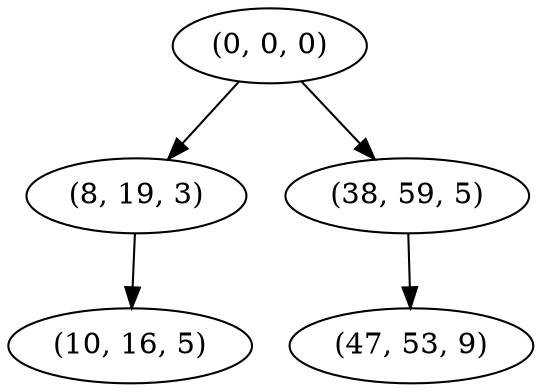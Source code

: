 digraph tree {
    "(0, 0, 0)";
    "(8, 19, 3)";
    "(10, 16, 5)";
    "(38, 59, 5)";
    "(47, 53, 9)";
    "(0, 0, 0)" -> "(8, 19, 3)";
    "(0, 0, 0)" -> "(38, 59, 5)";
    "(8, 19, 3)" -> "(10, 16, 5)";
    "(38, 59, 5)" -> "(47, 53, 9)";
}
